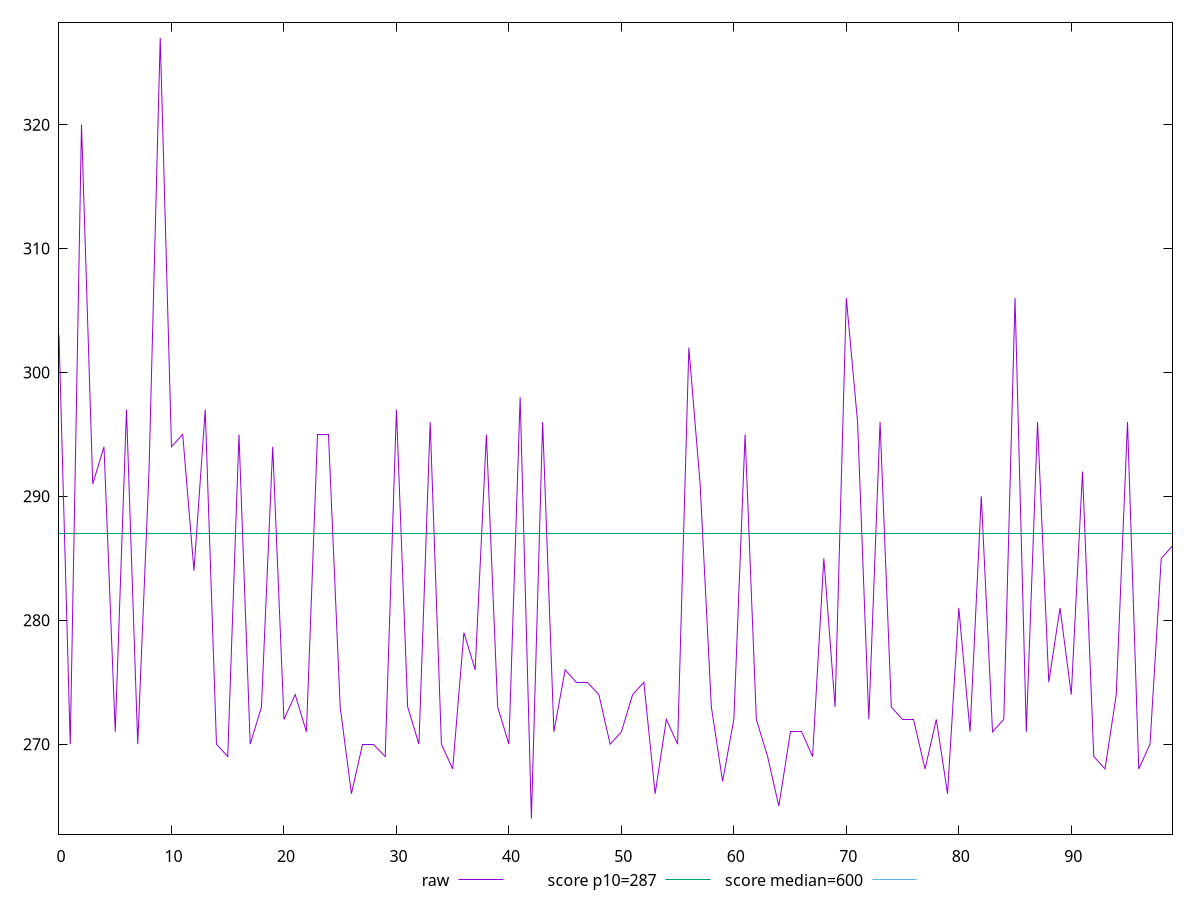reset

$raw <<EOF
0 303
1 270
2 319.9999999999982
3 291.0000000000018
4 293.9999999999982
5 270.9999999999982
6 297
7 269.9999999999982
8 292
9 326.99999999999727
10 294
11 294.9999999999991
12 284.0000000000018
13 297
14 269.99999999999727
15 269
16 295.0000000000009
17 270
18 273
19 294
20 271.9999999999991
21 274
22 270.9999999999991
23 295
24 294.9999999999982
25 272.9999999999982
26 266
27 270
28 270
29 268.9999999999982
30 297
31 272.9999999999991
32 270
33 296
34 270
35 267.9999999999991
36 278.9999999999982
37 276
38 295
39 273
40 269.9999999999982
41 297.9999999999982
42 264
43 295.9999999999991
44 271.0000000000009
45 276.0000000000018
46 275
47 274.9999999999991
48 274
49 269.99999999999727
50 270.9999999999991
51 273.9999999999982
52 274.9999999999982
53 266
54 272
55 270
56 301.99999999999727
57 290.9999999999991
58 272.9999999999982
59 266.9999999999982
60 272
61 295
62 272
63 269
64 265.0000000000018
65 271
66 271
67 268.9999999999982
68 285
69 272.99999999999636
70 306
71 295.9999999999982
72 272
73 295.9999999999982
74 273
75 272.0000000000009
76 271.9999999999982
77 267.9999999999991
78 271.9999999999991
79 265.9999999999982
80 281
81 271
82 290
83 271
84 272.0000000000009
85 306
86 270.99999999999727
87 295.9999999999991
88 275
89 280.9999999999982
90 274
91 291.9999999999982
92 269
93 267.9999999999982
94 273.9999999999991
95 295.9999999999991
96 268
97 269.9999999999982
98 284.9999999999982
99 286
EOF

set key outside below
set xrange [0:99]
set yrange [262.74000000000007:328.2599999999972]
set trange [262.74000000000007:328.2599999999972]
set terminal svg size 640, 500 enhanced background rgb 'white'
set output "reprap/total-blocking-time/samples/pages+cached+nointeractive/raw/values.svg"

plot $raw title "raw" with line, \
     287 title "score p10=287", \
     600 title "score median=600"

reset
